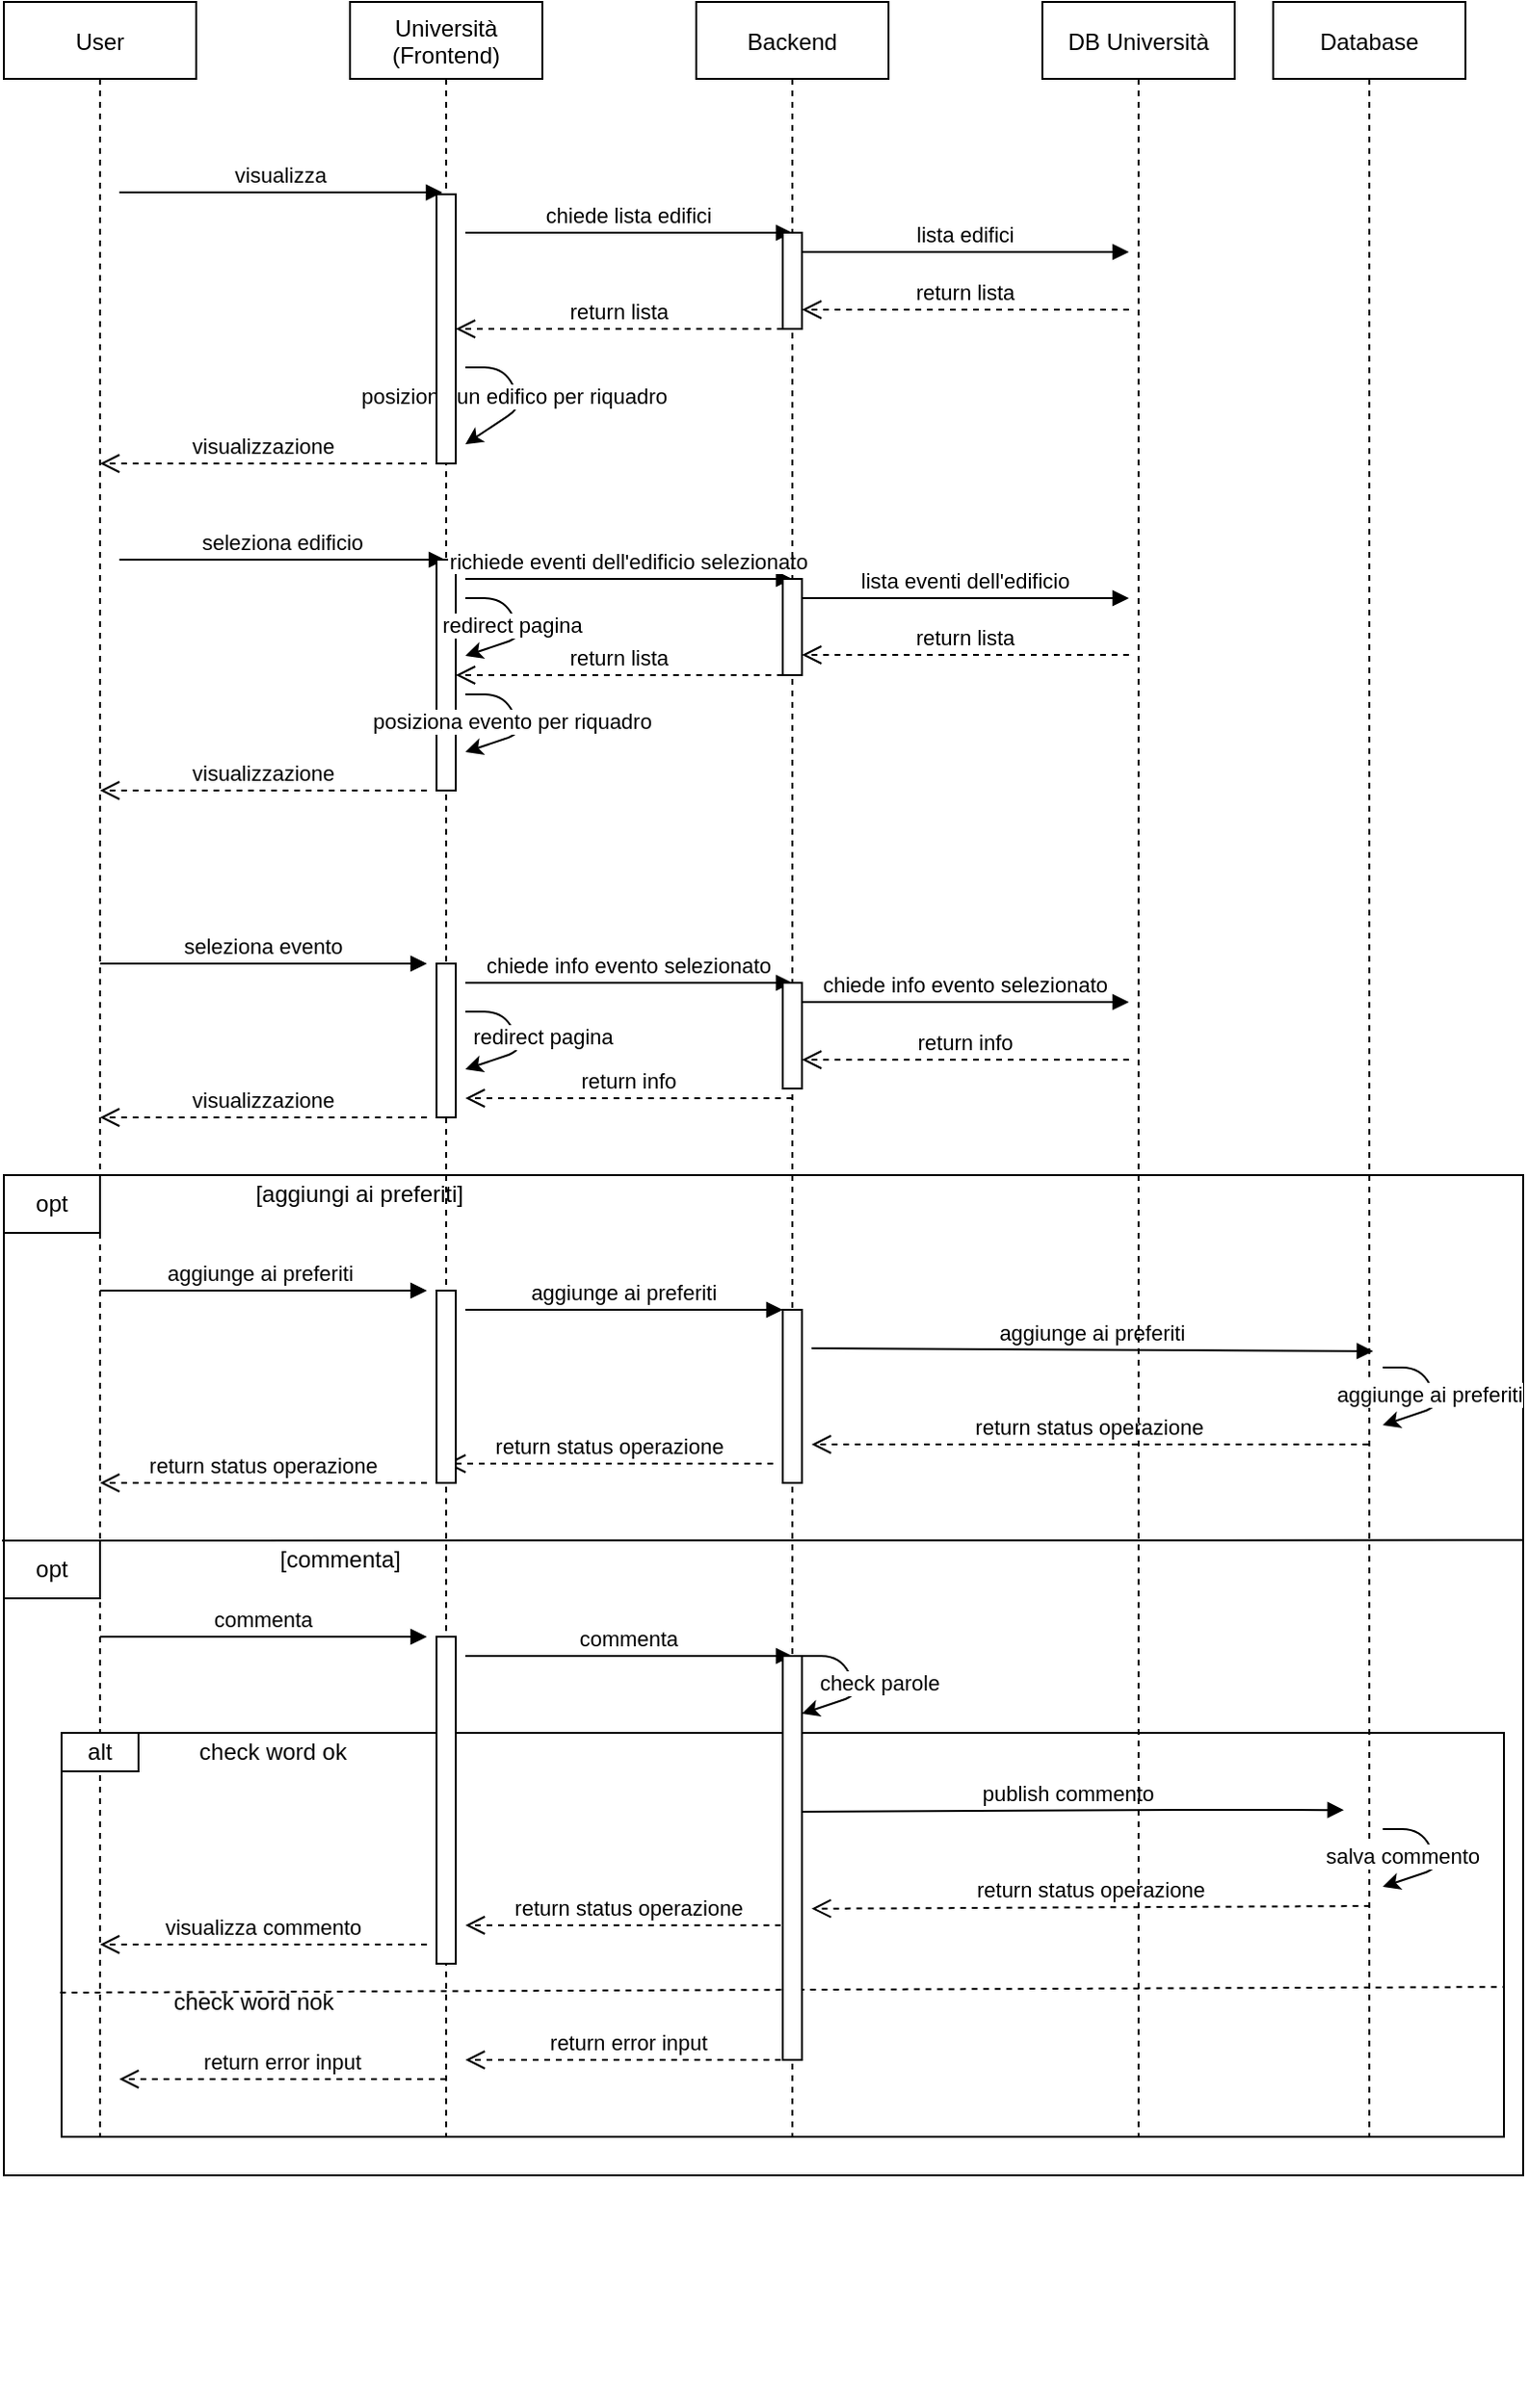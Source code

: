 <mxfile version="13.7.3" type="device"><diagram id="m4jIv5frkep_D8a6xIQf" name="Pagina-1"><mxGraphModel dx="786" dy="572" grid="1" gridSize="10" guides="1" tooltips="1" connect="1" arrows="1" fold="1" page="1" pageScale="1" pageWidth="827" pageHeight="1169" math="0" shadow="0"><root><mxCell id="0"/><mxCell id="1" parent="0"/><mxCell id="8YTyfUd5oWHaTKFBeorZ-1" value="" style="group" vertex="1" connectable="0" parent="1"><mxGeometry x="80" y="160" width="790" height="1250" as="geometry"/></mxCell><mxCell id="8YTyfUd5oWHaTKFBeorZ-2" value="User" style="shape=umlLifeline;perimeter=lifelinePerimeter;container=0;collapsible=0;recursiveResize=0;rounded=0;shadow=0;strokeWidth=1;" vertex="1" parent="8YTyfUd5oWHaTKFBeorZ-1"><mxGeometry width="100" height="1110" as="geometry"/></mxCell><mxCell id="8YTyfUd5oWHaTKFBeorZ-9" value="visualizza" style="verticalAlign=bottom;endArrow=block;entryX=0.3;entryY=-0.007;shadow=0;strokeWidth=1;entryDx=0;entryDy=0;entryPerimeter=0;" edge="1" parent="8YTyfUd5oWHaTKFBeorZ-1" target="8YTyfUd5oWHaTKFBeorZ-14"><mxGeometry relative="1" as="geometry"><mxPoint x="60" y="99" as="sourcePoint"/><mxPoint x="220" y="123.529" as="targetPoint"/></mxGeometry></mxCell><mxCell id="8YTyfUd5oWHaTKFBeorZ-21" value="seleziona edificio" style="verticalAlign=bottom;endArrow=block;shadow=0;strokeWidth=1;" edge="1" parent="8YTyfUd5oWHaTKFBeorZ-1" target="8YTyfUd5oWHaTKFBeorZ-4"><mxGeometry relative="1" as="geometry"><mxPoint x="60" y="290" as="sourcePoint"/><mxPoint x="220" y="358.235" as="targetPoint"/></mxGeometry></mxCell><mxCell id="8YTyfUd5oWHaTKFBeorZ-50" value="" style="rounded=0;whiteSpace=wrap;html=1;fillColor=none;" vertex="1" parent="8YTyfUd5oWHaTKFBeorZ-1"><mxGeometry y="610" width="790" height="520" as="geometry"/></mxCell><mxCell id="8YTyfUd5oWHaTKFBeorZ-54" value="aggiunge ai preferiti " style="verticalAlign=bottom;endArrow=block;entryX=0;entryY=0;shadow=0;strokeWidth=1;" edge="1" parent="8YTyfUd5oWHaTKFBeorZ-1"><mxGeometry relative="1" as="geometry"><mxPoint x="50" y="670" as="sourcePoint"/><mxPoint x="220" y="670" as="targetPoint"/></mxGeometry></mxCell><mxCell id="8YTyfUd5oWHaTKFBeorZ-56" value="[aggiungi ai preferiti]" style="text;html=1;strokeColor=none;fillColor=none;align=center;verticalAlign=middle;whiteSpace=wrap;rounded=0;" vertex="1" parent="8YTyfUd5oWHaTKFBeorZ-1"><mxGeometry x="100" y="610" width="170" height="20" as="geometry"/></mxCell><mxCell id="8YTyfUd5oWHaTKFBeorZ-58" value="aggiunge ai preferiti" style="verticalAlign=bottom;endArrow=block;entryX=0;entryY=0;shadow=0;strokeWidth=1;" edge="1" parent="8YTyfUd5oWHaTKFBeorZ-1" target="8YTyfUd5oWHaTKFBeorZ-59"><mxGeometry relative="1" as="geometry"><mxPoint x="240" y="680" as="sourcePoint"/><mxPoint x="410" y="680" as="targetPoint"/></mxGeometry></mxCell><mxCell id="8YTyfUd5oWHaTKFBeorZ-60" value="aggiunge ai preferiti" style="verticalAlign=bottom;endArrow=block;entryX=0.52;entryY=0.632;shadow=0;strokeWidth=1;entryDx=0;entryDy=0;entryPerimeter=0;" edge="1" parent="8YTyfUd5oWHaTKFBeorZ-1" target="8YTyfUd5oWHaTKFBeorZ-62"><mxGeometry relative="1" as="geometry"><mxPoint x="420" y="700" as="sourcePoint"/><mxPoint x="590" y="700" as="targetPoint"/></mxGeometry></mxCell><mxCell id="8YTyfUd5oWHaTKFBeorZ-65" value="return status operazione" style="verticalAlign=bottom;endArrow=open;dashed=1;endSize=8;shadow=0;strokeWidth=1;" edge="1" parent="8YTyfUd5oWHaTKFBeorZ-1" source="8YTyfUd5oWHaTKFBeorZ-62"><mxGeometry relative="1" as="geometry"><mxPoint x="420" y="750" as="targetPoint"/><mxPoint x="590" y="750" as="sourcePoint"/></mxGeometry></mxCell><mxCell id="8YTyfUd5oWHaTKFBeorZ-66" value="return status operazione" style="verticalAlign=bottom;endArrow=open;dashed=1;endSize=8;shadow=0;strokeWidth=1;" edge="1" parent="8YTyfUd5oWHaTKFBeorZ-1"><mxGeometry relative="1" as="geometry"><mxPoint x="230" y="760" as="targetPoint"/><mxPoint x="400" y="760" as="sourcePoint"/></mxGeometry></mxCell><mxCell id="8YTyfUd5oWHaTKFBeorZ-67" value="return status operazione" style="verticalAlign=bottom;endArrow=open;dashed=1;endSize=8;shadow=0;strokeWidth=1;" edge="1" parent="8YTyfUd5oWHaTKFBeorZ-1"><mxGeometry relative="1" as="geometry"><mxPoint x="50" y="770" as="targetPoint"/><mxPoint x="220" y="770" as="sourcePoint"/></mxGeometry></mxCell><mxCell id="8YTyfUd5oWHaTKFBeorZ-68" value="" style="endArrow=none;html=1;entryX=1;entryY=0.365;entryDx=0;entryDy=0;entryPerimeter=0;" edge="1" parent="8YTyfUd5oWHaTKFBeorZ-1" target="8YTyfUd5oWHaTKFBeorZ-50"><mxGeometry width="50" height="50" relative="1" as="geometry"><mxPoint x="-1" y="800" as="sourcePoint"/><mxPoint x="410" y="730" as="targetPoint"/></mxGeometry></mxCell><mxCell id="8YTyfUd5oWHaTKFBeorZ-15" value="return lista" style="verticalAlign=bottom;endArrow=open;dashed=1;endSize=8;shadow=0;strokeWidth=1;" edge="1" parent="8YTyfUd5oWHaTKFBeorZ-1"><mxGeometry relative="1" as="geometry"><mxPoint x="415" y="159.998" as="targetPoint"/><mxPoint x="585" y="159.998" as="sourcePoint"/></mxGeometry></mxCell><mxCell id="8YTyfUd5oWHaTKFBeorZ-69" value="commenta" style="verticalAlign=bottom;endArrow=block;entryX=0;entryY=0;shadow=0;strokeWidth=1;" edge="1" parent="8YTyfUd5oWHaTKFBeorZ-1"><mxGeometry relative="1" as="geometry"><mxPoint x="50" y="850" as="sourcePoint"/><mxPoint x="220" y="850" as="targetPoint"/></mxGeometry></mxCell><mxCell id="8YTyfUd5oWHaTKFBeorZ-88" value="[commenta]" style="text;html=1;strokeColor=none;fillColor=none;align=center;verticalAlign=middle;whiteSpace=wrap;rounded=0;" vertex="1" parent="8YTyfUd5oWHaTKFBeorZ-1"><mxGeometry x="90" y="800" width="170" height="20" as="geometry"/></mxCell><mxCell id="8YTyfUd5oWHaTKFBeorZ-90" value="commenta" style="verticalAlign=bottom;endArrow=block;entryX=0;entryY=0;shadow=0;strokeWidth=1;" edge="1" parent="8YTyfUd5oWHaTKFBeorZ-1"><mxGeometry relative="1" as="geometry"><mxPoint x="240" y="860" as="sourcePoint"/><mxPoint x="410" y="860" as="targetPoint"/></mxGeometry></mxCell><mxCell id="8YTyfUd5oWHaTKFBeorZ-100" value="return status operazione" style="verticalAlign=bottom;endArrow=open;dashed=1;endSize=8;shadow=0;strokeWidth=1;" edge="1" parent="8YTyfUd5oWHaTKFBeorZ-1"><mxGeometry relative="1" as="geometry"><mxPoint x="240" y="1000" as="targetPoint"/><mxPoint x="410" y="1000" as="sourcePoint"/></mxGeometry></mxCell><mxCell id="8YTyfUd5oWHaTKFBeorZ-101" value="visualizza commento" style="verticalAlign=bottom;endArrow=open;dashed=1;endSize=8;shadow=0;strokeWidth=1;" edge="1" parent="8YTyfUd5oWHaTKFBeorZ-1"><mxGeometry relative="1" as="geometry"><mxPoint x="50" y="1010" as="targetPoint"/><mxPoint x="220" y="1010" as="sourcePoint"/></mxGeometry></mxCell><mxCell id="8YTyfUd5oWHaTKFBeorZ-130" value="opt" style="rounded=0;whiteSpace=wrap;html=1;fillColor=#ffffff;" vertex="1" parent="8YTyfUd5oWHaTKFBeorZ-1"><mxGeometry y="610" width="50" height="30" as="geometry"/></mxCell><mxCell id="8YTyfUd5oWHaTKFBeorZ-131" value="opt" style="rounded=0;whiteSpace=wrap;html=1;fillColor=#ffffff;" vertex="1" parent="8YTyfUd5oWHaTKFBeorZ-1"><mxGeometry y="800" width="50" height="30" as="geometry"/></mxCell><mxCell id="8YTyfUd5oWHaTKFBeorZ-132" value="" style="rounded=0;whiteSpace=wrap;html=1;fillColor=none;" vertex="1" parent="8YTyfUd5oWHaTKFBeorZ-1"><mxGeometry x="30" y="900" width="750" height="210" as="geometry"/></mxCell><mxCell id="8YTyfUd5oWHaTKFBeorZ-62" value="Database" style="shape=umlLifeline;perimeter=lifelinePerimeter;container=0;collapsible=0;recursiveResize=0;rounded=0;shadow=0;strokeWidth=1;" vertex="1" parent="8YTyfUd5oWHaTKFBeorZ-1"><mxGeometry x="660" width="100" height="1110" as="geometry"/></mxCell><mxCell id="8YTyfUd5oWHaTKFBeorZ-63" value="" style="endArrow=classic;html=1;" edge="1" parent="8YTyfUd5oWHaTKFBeorZ-1"><mxGeometry width="50" height="50" relative="1" as="geometry"><mxPoint x="717" y="710" as="sourcePoint"/><mxPoint x="717" y="740" as="targetPoint"/><Array as="points"><mxPoint x="737" y="710"/><mxPoint x="747" y="730"/></Array></mxGeometry></mxCell><mxCell id="8YTyfUd5oWHaTKFBeorZ-64" value="aggiunge ai preferiti" style="edgeLabel;html=1;align=center;verticalAlign=middle;resizable=0;points=[];" vertex="1" connectable="0" parent="8YTyfUd5oWHaTKFBeorZ-63"><mxGeometry x="-0.068" y="-3" relative="1" as="geometry"><mxPoint y="-1" as="offset"/></mxGeometry></mxCell><mxCell id="8YTyfUd5oWHaTKFBeorZ-94" value="" style="endArrow=classic;html=1;" edge="1" parent="8YTyfUd5oWHaTKFBeorZ-1"><mxGeometry width="50" height="50" relative="1" as="geometry"><mxPoint x="415" y="860" as="sourcePoint"/><mxPoint x="415" y="890" as="targetPoint"/><Array as="points"><mxPoint x="435" y="860"/><mxPoint x="445" y="880"/></Array></mxGeometry></mxCell><mxCell id="8YTyfUd5oWHaTKFBeorZ-95" value="check parole" style="edgeLabel;html=1;align=center;verticalAlign=middle;resizable=0;points=[];" vertex="1" connectable="0" parent="8YTyfUd5oWHaTKFBeorZ-94"><mxGeometry x="-0.068" y="-3" relative="1" as="geometry"><mxPoint x="16.42" y="-1" as="offset"/></mxGeometry></mxCell><mxCell id="8YTyfUd5oWHaTKFBeorZ-133" value="alt" style="rounded=0;whiteSpace=wrap;html=1;" vertex="1" parent="8YTyfUd5oWHaTKFBeorZ-1"><mxGeometry x="30" y="900" width="40" height="20" as="geometry"/></mxCell><mxCell id="8YTyfUd5oWHaTKFBeorZ-134" value="publish commento" style="verticalAlign=bottom;endArrow=block;entryX=0.468;entryY=0.91;shadow=0;strokeWidth=1;entryDx=0;entryDy=0;entryPerimeter=0;" edge="1" parent="8YTyfUd5oWHaTKFBeorZ-1"><mxGeometry relative="1" as="geometry"><mxPoint x="410" y="941" as="sourcePoint"/><mxPoint x="696.8" y="940.1" as="targetPoint"/><Array as="points"><mxPoint x="620" y="940"/><mxPoint x="660" y="940"/></Array></mxGeometry></mxCell><mxCell id="8YTyfUd5oWHaTKFBeorZ-98" value="" style="endArrow=classic;html=1;" edge="1" parent="8YTyfUd5oWHaTKFBeorZ-1"><mxGeometry width="50" height="50" relative="1" as="geometry"><mxPoint x="717" y="950" as="sourcePoint"/><mxPoint x="717" y="980" as="targetPoint"/><Array as="points"><mxPoint x="737" y="950"/><mxPoint x="747" y="970"/></Array></mxGeometry></mxCell><mxCell id="8YTyfUd5oWHaTKFBeorZ-99" value="salva commento" style="edgeLabel;html=1;align=center;verticalAlign=middle;resizable=0;points=[];" vertex="1" connectable="0" parent="8YTyfUd5oWHaTKFBeorZ-98"><mxGeometry x="-0.068" y="-3" relative="1" as="geometry"><mxPoint x="-13.63" y="-1" as="offset"/></mxGeometry></mxCell><mxCell id="8YTyfUd5oWHaTKFBeorZ-136" value="check word ok" style="text;html=1;strokeColor=none;fillColor=none;align=center;verticalAlign=middle;whiteSpace=wrap;rounded=0;" vertex="1" parent="8YTyfUd5oWHaTKFBeorZ-1"><mxGeometry x="80" y="900" width="120" height="20" as="geometry"/></mxCell><mxCell id="8YTyfUd5oWHaTKFBeorZ-137" value="return status operazione" style="verticalAlign=bottom;endArrow=open;dashed=1;endSize=8;shadow=0;strokeWidth=1;exitX=0.503;exitY=0.959;exitDx=0;exitDy=0;exitPerimeter=0;" edge="1" parent="8YTyfUd5oWHaTKFBeorZ-1"><mxGeometry relative="1" as="geometry"><mxPoint x="420" y="991.41" as="targetPoint"/><mxPoint x="710.3" y="990" as="sourcePoint"/></mxGeometry></mxCell><mxCell id="8YTyfUd5oWHaTKFBeorZ-138" value="" style="endArrow=none;dashed=1;html=1;exitX=-0.001;exitY=0.643;exitDx=0;exitDy=0;exitPerimeter=0;entryX=1;entryY=0.629;entryDx=0;entryDy=0;entryPerimeter=0;" edge="1" parent="8YTyfUd5oWHaTKFBeorZ-1" source="8YTyfUd5oWHaTKFBeorZ-132" target="8YTyfUd5oWHaTKFBeorZ-132"><mxGeometry width="50" height="50" relative="1" as="geometry"><mxPoint x="360" y="1060" as="sourcePoint"/><mxPoint x="410" y="1010" as="targetPoint"/></mxGeometry></mxCell><mxCell id="8YTyfUd5oWHaTKFBeorZ-174" value="check word nok" style="text;html=1;strokeColor=none;fillColor=none;align=center;verticalAlign=middle;whiteSpace=wrap;rounded=0;" vertex="1" parent="8YTyfUd5oWHaTKFBeorZ-1"><mxGeometry x="80" y="1030" width="100" height="20" as="geometry"/></mxCell><mxCell id="8YTyfUd5oWHaTKFBeorZ-175" value="return error input" style="verticalAlign=bottom;endArrow=open;dashed=1;endSize=8;shadow=0;strokeWidth=1;" edge="1" parent="8YTyfUd5oWHaTKFBeorZ-1"><mxGeometry relative="1" as="geometry"><mxPoint x="240" y="1070" as="targetPoint"/><mxPoint x="410" y="1070" as="sourcePoint"/></mxGeometry></mxCell><mxCell id="8YTyfUd5oWHaTKFBeorZ-176" value="return error input" style="verticalAlign=bottom;endArrow=open;dashed=1;endSize=8;shadow=0;strokeWidth=1;" edge="1" parent="8YTyfUd5oWHaTKFBeorZ-1"><mxGeometry relative="1" as="geometry"><mxPoint x="60" y="1080" as="targetPoint"/><mxPoint x="230" y="1080" as="sourcePoint"/></mxGeometry></mxCell><mxCell id="8YTyfUd5oWHaTKFBeorZ-7" value="" style="group" vertex="1" connectable="0" parent="1"><mxGeometry x="620" y="160" width="100" height="1110" as="geometry"/></mxCell><mxCell id="8YTyfUd5oWHaTKFBeorZ-8" value="DB Università" style="shape=umlLifeline;perimeter=lifelinePerimeter;container=0;collapsible=0;recursiveResize=0;rounded=0;shadow=0;strokeWidth=1;" vertex="1" parent="8YTyfUd5oWHaTKFBeorZ-7"><mxGeometry width="100" height="1110" as="geometry"/></mxCell><mxCell id="8YTyfUd5oWHaTKFBeorZ-10" value="chiede lista edifici" style="verticalAlign=bottom;endArrow=block;entryX=0;entryY=0;shadow=0;strokeWidth=1;" edge="1" parent="1"><mxGeometry relative="1" as="geometry"><mxPoint x="320" y="280" as="sourcePoint"/><mxPoint x="490" y="280" as="targetPoint"/></mxGeometry></mxCell><mxCell id="8YTyfUd5oWHaTKFBeorZ-17" value="" style="endArrow=classic;html=1;" edge="1" parent="1"><mxGeometry width="50" height="50" relative="1" as="geometry"><mxPoint x="320" y="350" as="sourcePoint"/><mxPoint x="320" y="390" as="targetPoint"/><Array as="points"><mxPoint x="340" y="350"/><mxPoint x="350" y="370"/></Array></mxGeometry></mxCell><mxCell id="8YTyfUd5oWHaTKFBeorZ-18" value="posiziona un edifico per riquadro" style="edgeLabel;html=1;align=center;verticalAlign=middle;resizable=0;points=[];" vertex="1" connectable="0" parent="8YTyfUd5oWHaTKFBeorZ-17"><mxGeometry x="-0.068" y="-3" relative="1" as="geometry"><mxPoint y="-1" as="offset"/></mxGeometry></mxCell><mxCell id="8YTyfUd5oWHaTKFBeorZ-20" value="visualizzazione" style="verticalAlign=bottom;endArrow=open;dashed=1;endSize=8;shadow=0;strokeWidth=1;" edge="1" parent="1"><mxGeometry relative="1" as="geometry"><mxPoint x="130" y="400" as="targetPoint"/><mxPoint x="300" y="400" as="sourcePoint"/></mxGeometry></mxCell><mxCell id="8YTyfUd5oWHaTKFBeorZ-33" value="chiede info evento selezionato" style="verticalAlign=bottom;endArrow=block;entryX=0;entryY=0;shadow=0;strokeWidth=1;" edge="1" parent="1"><mxGeometry relative="1" as="geometry"><mxPoint x="320" y="670" as="sourcePoint"/><mxPoint x="490" y="670" as="targetPoint"/></mxGeometry></mxCell><mxCell id="8YTyfUd5oWHaTKFBeorZ-38" value="return info" style="verticalAlign=bottom;endArrow=open;dashed=1;endSize=8;shadow=0;strokeWidth=1;" edge="1" parent="1"><mxGeometry relative="1" as="geometry"><mxPoint x="320" y="730" as="targetPoint"/><mxPoint x="490" y="730" as="sourcePoint"/></mxGeometry></mxCell><mxCell id="8YTyfUd5oWHaTKFBeorZ-39" value="visualizzazione" style="verticalAlign=bottom;endArrow=open;dashed=1;endSize=8;shadow=0;strokeWidth=1;" edge="1" parent="1"><mxGeometry relative="1" as="geometry"><mxPoint x="130" y="740" as="targetPoint"/><mxPoint x="300" y="740" as="sourcePoint"/></mxGeometry></mxCell><mxCell id="8YTyfUd5oWHaTKFBeorZ-30" value="seleziona evento" style="verticalAlign=bottom;endArrow=block;entryX=0;entryY=0;shadow=0;strokeWidth=1;" edge="1" parent="1"><mxGeometry relative="1" as="geometry"><mxPoint x="130" y="660" as="sourcePoint"/><mxPoint x="300" y="660" as="targetPoint"/></mxGeometry></mxCell><mxCell id="8YTyfUd5oWHaTKFBeorZ-29" value="visualizzazione" style="verticalAlign=bottom;endArrow=open;dashed=1;endSize=8;shadow=0;strokeWidth=1;" edge="1" parent="1"><mxGeometry relative="1" as="geometry"><mxPoint x="130" y="570" as="targetPoint"/><mxPoint x="300" y="570" as="sourcePoint"/></mxGeometry></mxCell><mxCell id="8YTyfUd5oWHaTKFBeorZ-37" value="return info" style="verticalAlign=bottom;endArrow=open;dashed=1;endSize=8;shadow=0;strokeWidth=1;" edge="1" parent="1"><mxGeometry relative="1" as="geometry"><mxPoint x="495" y="710" as="targetPoint"/><mxPoint x="665" y="710" as="sourcePoint"/></mxGeometry></mxCell><mxCell id="8YTyfUd5oWHaTKFBeorZ-46" value="" style="endArrow=classic;html=1;" edge="1" parent="1"><mxGeometry width="50" height="50" relative="1" as="geometry"><mxPoint x="320" y="685" as="sourcePoint"/><mxPoint x="320" y="715" as="targetPoint"/><Array as="points"><mxPoint x="340" y="685"/><mxPoint x="350" y="705"/></Array></mxGeometry></mxCell><mxCell id="8YTyfUd5oWHaTKFBeorZ-47" value="redirect pagina" style="edgeLabel;html=1;align=center;verticalAlign=middle;resizable=0;points=[];" vertex="1" connectable="0" parent="8YTyfUd5oWHaTKFBeorZ-46"><mxGeometry x="-0.068" y="-3" relative="1" as="geometry"><mxPoint x="16.42" y="-1.36" as="offset"/></mxGeometry></mxCell><mxCell id="8YTyfUd5oWHaTKFBeorZ-4" value="Università&#10;(Frontend)" style="shape=umlLifeline;perimeter=lifelinePerimeter;container=0;collapsible=0;recursiveResize=0;rounded=0;shadow=0;strokeWidth=1;" vertex="1" parent="1"><mxGeometry x="260" y="160" width="100" height="1110" as="geometry"/></mxCell><mxCell id="8YTyfUd5oWHaTKFBeorZ-14" value="" style="points=[];perimeter=orthogonalPerimeter;rounded=0;shadow=0;strokeWidth=1;" vertex="1" parent="1"><mxGeometry x="305" y="260" width="10" height="140" as="geometry"/></mxCell><mxCell id="8YTyfUd5oWHaTKFBeorZ-16" value="return lista" style="verticalAlign=bottom;endArrow=open;dashed=1;endSize=8;shadow=0;strokeWidth=1;" edge="1" parent="1"><mxGeometry relative="1" as="geometry"><mxPoint x="315" y="330" as="targetPoint"/><mxPoint x="485" y="330" as="sourcePoint"/></mxGeometry></mxCell><mxCell id="8YTyfUd5oWHaTKFBeorZ-22" value="" style="points=[];perimeter=orthogonalPerimeter;rounded=0;shadow=0;strokeWidth=1;" vertex="1" parent="1"><mxGeometry x="305" y="450" width="10" height="120" as="geometry"/></mxCell><mxCell id="8YTyfUd5oWHaTKFBeorZ-23" value="richiede eventi dell'edificio selezionato" style="verticalAlign=bottom;endArrow=block;entryX=0;entryY=0;shadow=0;strokeWidth=1;" edge="1" parent="1"><mxGeometry relative="1" as="geometry"><mxPoint x="320" y="460" as="sourcePoint"/><mxPoint x="490" y="460" as="targetPoint"/></mxGeometry></mxCell><mxCell id="8YTyfUd5oWHaTKFBeorZ-27" value="return lista" style="verticalAlign=bottom;endArrow=open;dashed=1;endSize=8;shadow=0;strokeWidth=1;" edge="1" parent="1"><mxGeometry relative="1" as="geometry"><mxPoint x="315" y="510" as="targetPoint"/><mxPoint x="485" y="510" as="sourcePoint"/></mxGeometry></mxCell><mxCell id="8YTyfUd5oWHaTKFBeorZ-32" value="" style="points=[];perimeter=orthogonalPerimeter;rounded=0;shadow=0;strokeWidth=1;" vertex="1" parent="1"><mxGeometry x="305" y="660" width="10" height="80" as="geometry"/></mxCell><mxCell id="8YTyfUd5oWHaTKFBeorZ-40" value="" style="endArrow=classic;html=1;" edge="1" parent="1"><mxGeometry width="50" height="50" relative="1" as="geometry"><mxPoint x="320" y="470" as="sourcePoint"/><mxPoint x="320" y="500" as="targetPoint"/><Array as="points"><mxPoint x="340" y="470"/><mxPoint x="350" y="490"/></Array></mxGeometry></mxCell><mxCell id="8YTyfUd5oWHaTKFBeorZ-41" value="redirect pagina" style="edgeLabel;html=1;align=center;verticalAlign=middle;resizable=0;points=[];" vertex="1" connectable="0" parent="8YTyfUd5oWHaTKFBeorZ-40"><mxGeometry x="-0.068" y="-3" relative="1" as="geometry"><mxPoint y="-1" as="offset"/></mxGeometry></mxCell><mxCell id="8YTyfUd5oWHaTKFBeorZ-44" value="" style="endArrow=classic;html=1;" edge="1" parent="1"><mxGeometry width="50" height="50" relative="1" as="geometry"><mxPoint x="320" y="520" as="sourcePoint"/><mxPoint x="320" y="550" as="targetPoint"/><Array as="points"><mxPoint x="340" y="520"/><mxPoint x="350" y="540"/></Array></mxGeometry></mxCell><mxCell id="8YTyfUd5oWHaTKFBeorZ-45" value="posiziona evento per riquadro" style="edgeLabel;html=1;align=center;verticalAlign=middle;resizable=0;points=[];" vertex="1" connectable="0" parent="8YTyfUd5oWHaTKFBeorZ-44"><mxGeometry x="-0.068" y="-3" relative="1" as="geometry"><mxPoint y="-1" as="offset"/></mxGeometry></mxCell><mxCell id="8YTyfUd5oWHaTKFBeorZ-6" value="Backend" style="shape=umlLifeline;perimeter=lifelinePerimeter;container=0;collapsible=0;recursiveResize=0;rounded=0;shadow=0;strokeWidth=1;" vertex="1" parent="1"><mxGeometry x="440" y="160" width="100" height="1110" as="geometry"/></mxCell><mxCell id="8YTyfUd5oWHaTKFBeorZ-11" value="" style="points=[];perimeter=orthogonalPerimeter;rounded=0;shadow=0;strokeWidth=1;" vertex="1" parent="1"><mxGeometry x="485" y="280" width="10" height="50" as="geometry"/></mxCell><mxCell id="8YTyfUd5oWHaTKFBeorZ-12" value="lista edifici" style="verticalAlign=bottom;endArrow=block;entryX=0;entryY=0;shadow=0;strokeWidth=1;" edge="1" parent="1"><mxGeometry relative="1" as="geometry"><mxPoint x="495" y="290" as="sourcePoint"/><mxPoint x="665" y="290" as="targetPoint"/></mxGeometry></mxCell><mxCell id="8YTyfUd5oWHaTKFBeorZ-24" value="" style="points=[];perimeter=orthogonalPerimeter;rounded=0;shadow=0;strokeWidth=1;" vertex="1" parent="1"><mxGeometry x="485" y="460" width="10" height="50" as="geometry"/></mxCell><mxCell id="8YTyfUd5oWHaTKFBeorZ-25" value="lista eventi dell'edificio" style="verticalAlign=bottom;endArrow=block;entryX=0;entryY=0;shadow=0;strokeWidth=1;" edge="1" parent="1"><mxGeometry relative="1" as="geometry"><mxPoint x="495" y="470" as="sourcePoint"/><mxPoint x="665" y="470" as="targetPoint"/></mxGeometry></mxCell><mxCell id="8YTyfUd5oWHaTKFBeorZ-26" value="return lista" style="verticalAlign=bottom;endArrow=open;dashed=1;endSize=8;shadow=0;strokeWidth=1;" edge="1" parent="1"><mxGeometry relative="1" as="geometry"><mxPoint x="495" y="499.5" as="targetPoint"/><mxPoint x="665" y="499.5" as="sourcePoint"/></mxGeometry></mxCell><mxCell id="8YTyfUd5oWHaTKFBeorZ-34" value="" style="points=[];perimeter=orthogonalPerimeter;rounded=0;shadow=0;strokeWidth=1;" vertex="1" parent="1"><mxGeometry x="485" y="670" width="10" height="55" as="geometry"/></mxCell><mxCell id="8YTyfUd5oWHaTKFBeorZ-36" value="chiede info evento selezionato" style="verticalAlign=bottom;endArrow=block;entryX=0;entryY=0;shadow=0;strokeWidth=1;" edge="1" parent="1"><mxGeometry relative="1" as="geometry"><mxPoint x="495" y="680" as="sourcePoint"/><mxPoint x="665" y="680" as="targetPoint"/></mxGeometry></mxCell><mxCell id="8YTyfUd5oWHaTKFBeorZ-57" value="" style="points=[];perimeter=orthogonalPerimeter;rounded=0;shadow=0;strokeWidth=1;" vertex="1" parent="1"><mxGeometry x="305" y="830" width="10" height="100" as="geometry"/></mxCell><mxCell id="8YTyfUd5oWHaTKFBeorZ-59" value="" style="points=[];perimeter=orthogonalPerimeter;rounded=0;shadow=0;strokeWidth=1;" vertex="1" parent="1"><mxGeometry x="485" y="840" width="10" height="90" as="geometry"/></mxCell><mxCell id="8YTyfUd5oWHaTKFBeorZ-89" value="" style="points=[];perimeter=orthogonalPerimeter;rounded=0;shadow=0;strokeWidth=1;" vertex="1" parent="1"><mxGeometry x="305" y="1010" width="10" height="170" as="geometry"/></mxCell><mxCell id="8YTyfUd5oWHaTKFBeorZ-92" value="" style="points=[];perimeter=orthogonalPerimeter;rounded=0;shadow=0;strokeWidth=1;fillColor=#ffffff;" vertex="1" parent="1"><mxGeometry x="485" y="1020" width="10" height="210" as="geometry"/></mxCell></root></mxGraphModel></diagram></mxfile>